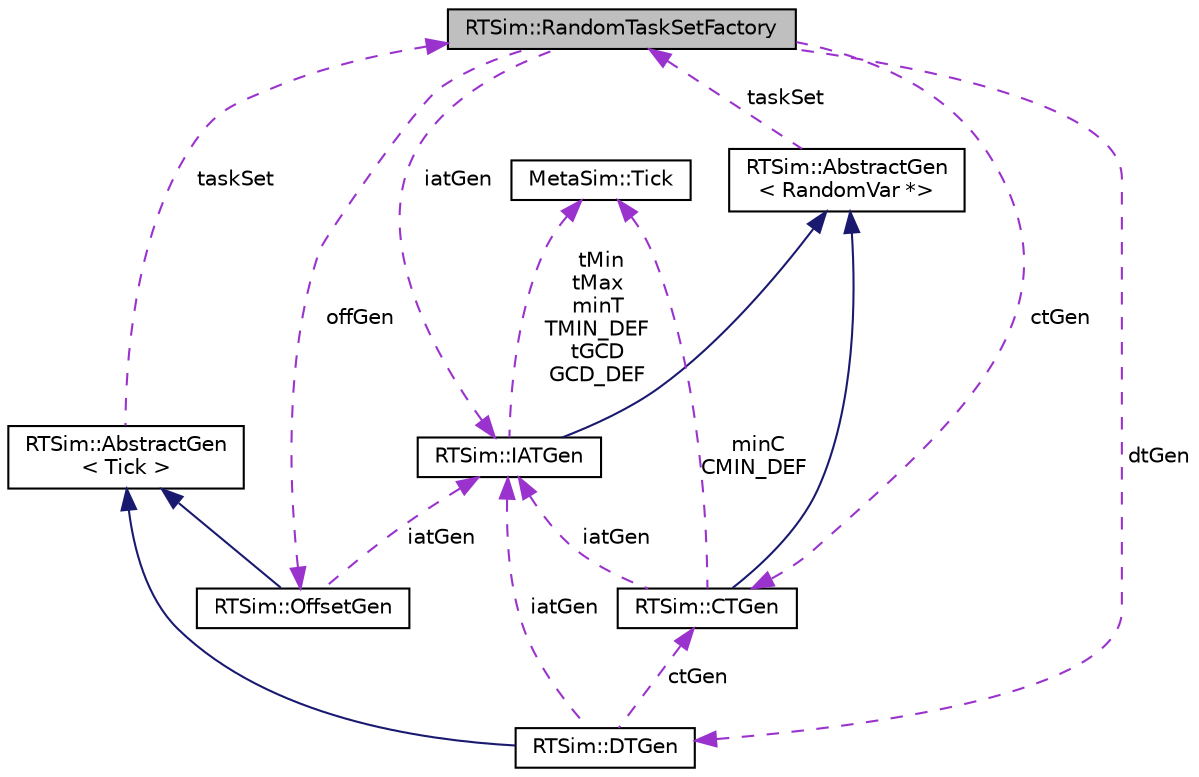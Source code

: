 digraph "RTSim::RandomTaskSetFactory"
{
  edge [fontname="Helvetica",fontsize="10",labelfontname="Helvetica",labelfontsize="10"];
  node [fontname="Helvetica",fontsize="10",shape=record];
  Node1 [label="RTSim::RandomTaskSetFactory",height=0.2,width=0.4,color="black", fillcolor="grey75", style="filled", fontcolor="black"];
  Node2 -> Node1 [dir="back",color="darkorchid3",fontsize="10",style="dashed",label=" offGen" ,fontname="Helvetica"];
  Node2 [label="RTSim::OffsetGen",height=0.2,width=0.4,color="black", fillcolor="white", style="filled",URL="$classRTSim_1_1OffsetGen.html"];
  Node3 -> Node2 [dir="back",color="midnightblue",fontsize="10",style="solid",fontname="Helvetica"];
  Node3 [label="RTSim::AbstractGen\l\< Tick \>",height=0.2,width=0.4,color="black", fillcolor="white", style="filled",URL="$classRTSim_1_1AbstractGen.html"];
  Node1 -> Node3 [dir="back",color="darkorchid3",fontsize="10",style="dashed",label=" taskSet" ,fontname="Helvetica"];
  Node4 -> Node2 [dir="back",color="darkorchid3",fontsize="10",style="dashed",label=" iatGen" ,fontname="Helvetica"];
  Node4 [label="RTSim::IATGen",height=0.2,width=0.4,color="black", fillcolor="white", style="filled",URL="$classRTSim_1_1IATGen.html"];
  Node5 -> Node4 [dir="back",color="midnightblue",fontsize="10",style="solid",fontname="Helvetica"];
  Node5 [label="RTSim::AbstractGen\l\< RandomVar *\>",height=0.2,width=0.4,color="black", fillcolor="white", style="filled",URL="$classRTSim_1_1AbstractGen.html"];
  Node1 -> Node5 [dir="back",color="darkorchid3",fontsize="10",style="dashed",label=" taskSet" ,fontname="Helvetica"];
  Node6 -> Node4 [dir="back",color="darkorchid3",fontsize="10",style="dashed",label=" tMin\ntMax\nminT\nTMIN_DEF\ntGCD\nGCD_DEF" ,fontname="Helvetica"];
  Node6 [label="MetaSim::Tick",height=0.2,width=0.4,color="black", fillcolor="white", style="filled",URL="$classMetaSim_1_1Tick.html"];
  Node7 -> Node1 [dir="back",color="darkorchid3",fontsize="10",style="dashed",label=" dtGen" ,fontname="Helvetica"];
  Node7 [label="RTSim::DTGen",height=0.2,width=0.4,color="black", fillcolor="white", style="filled",URL="$classRTSim_1_1DTGen.html"];
  Node3 -> Node7 [dir="back",color="midnightblue",fontsize="10",style="solid",fontname="Helvetica"];
  Node8 -> Node7 [dir="back",color="darkorchid3",fontsize="10",style="dashed",label=" ctGen" ,fontname="Helvetica"];
  Node8 [label="RTSim::CTGen",height=0.2,width=0.4,color="black", fillcolor="white", style="filled",URL="$classRTSim_1_1CTGen.html"];
  Node5 -> Node8 [dir="back",color="midnightblue",fontsize="10",style="solid",fontname="Helvetica"];
  Node6 -> Node8 [dir="back",color="darkorchid3",fontsize="10",style="dashed",label=" minC\nCMIN_DEF" ,fontname="Helvetica"];
  Node4 -> Node8 [dir="back",color="darkorchid3",fontsize="10",style="dashed",label=" iatGen" ,fontname="Helvetica"];
  Node4 -> Node7 [dir="back",color="darkorchid3",fontsize="10",style="dashed",label=" iatGen" ,fontname="Helvetica"];
  Node8 -> Node1 [dir="back",color="darkorchid3",fontsize="10",style="dashed",label=" ctGen" ,fontname="Helvetica"];
  Node4 -> Node1 [dir="back",color="darkorchid3",fontsize="10",style="dashed",label=" iatGen" ,fontname="Helvetica"];
}
